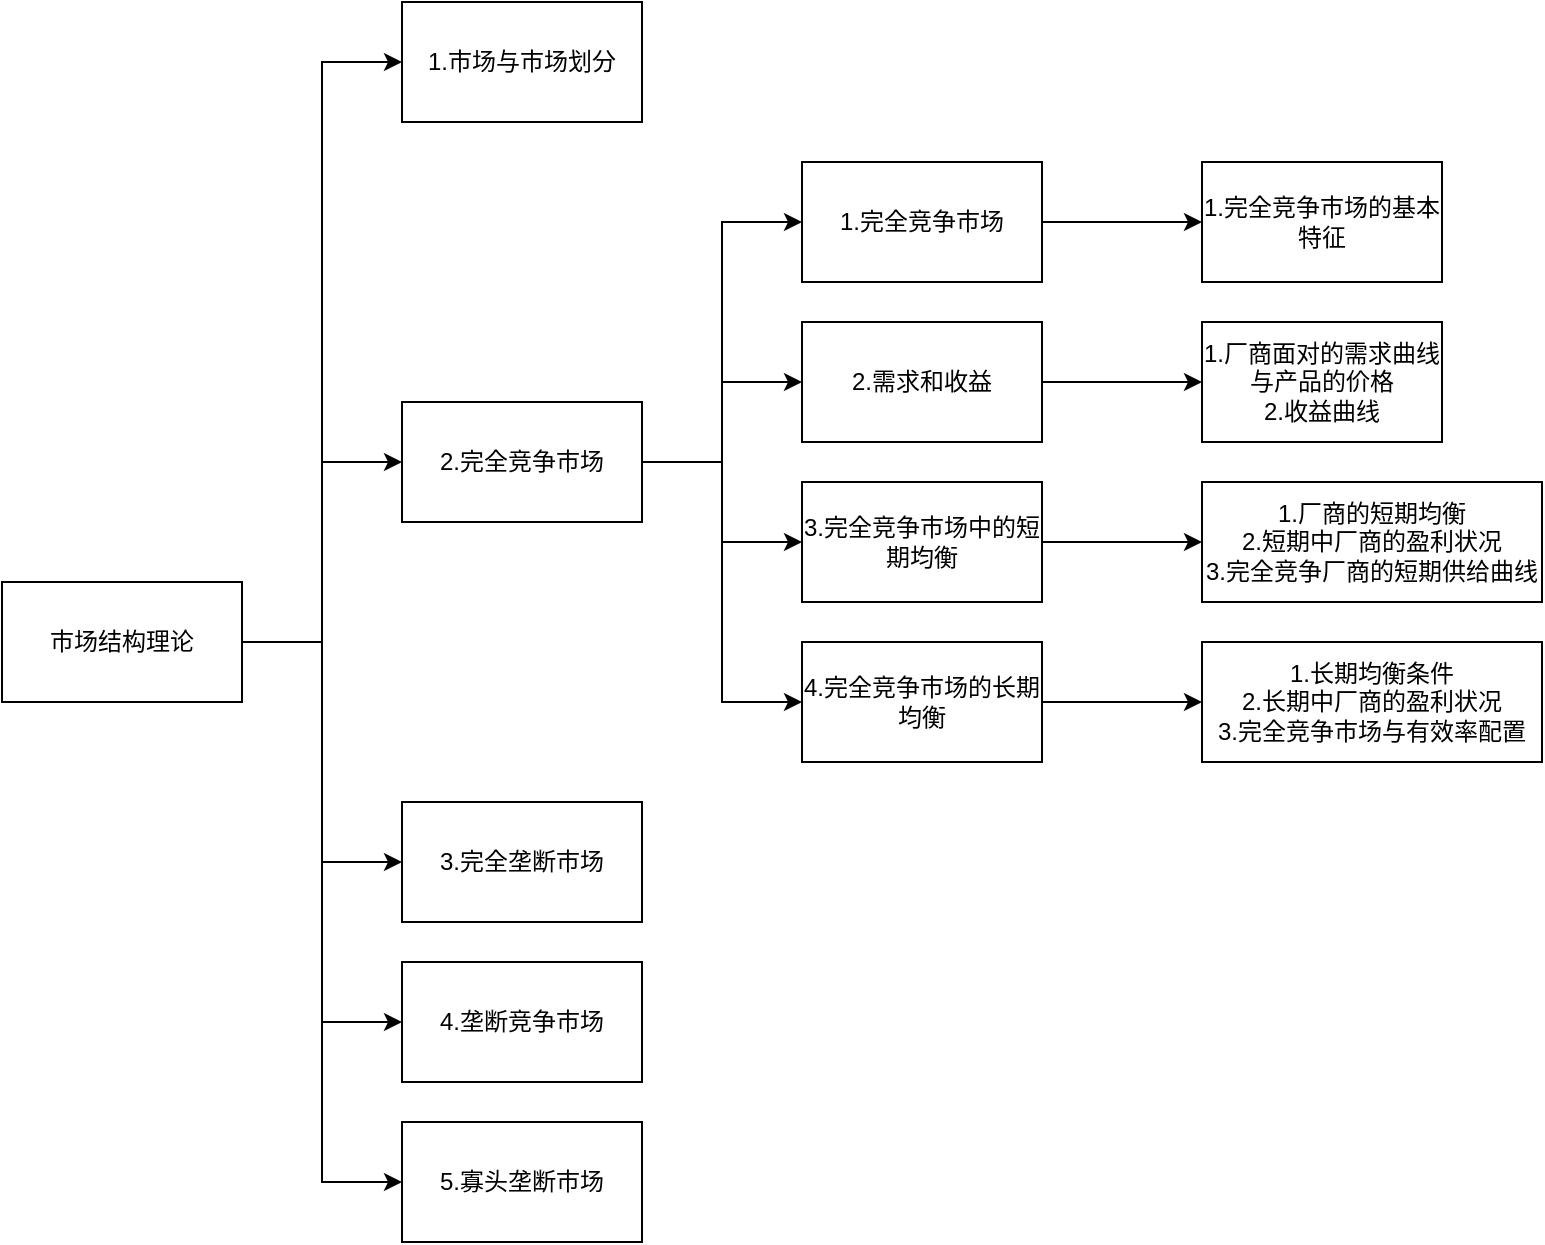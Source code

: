 <mxfile version="22.1.11" type="device">
  <diagram name="第 1 页" id="LbLHYrfMs61iux43dW0h">
    <mxGraphModel dx="954" dy="589" grid="1" gridSize="10" guides="1" tooltips="1" connect="1" arrows="1" fold="1" page="1" pageScale="1" pageWidth="827" pageHeight="1169" math="0" shadow="0">
      <root>
        <mxCell id="0" />
        <mxCell id="1" parent="0" />
        <mxCell id="JsexfxHilAh8iFjLhWHm-2" value="" style="edgeStyle=orthogonalEdgeStyle;rounded=0;orthogonalLoop=1;jettySize=auto;html=1;entryX=0;entryY=0.5;entryDx=0;entryDy=0;" parent="1" source="njytcRA9__mMUklmKUCp-1" target="JsexfxHilAh8iFjLhWHm-1" edge="1">
          <mxGeometry relative="1" as="geometry" />
        </mxCell>
        <mxCell id="JsexfxHilAh8iFjLhWHm-7" style="edgeStyle=orthogonalEdgeStyle;rounded=0;orthogonalLoop=1;jettySize=auto;html=1;entryX=0;entryY=0.5;entryDx=0;entryDy=0;" parent="1" source="njytcRA9__mMUklmKUCp-1" target="JsexfxHilAh8iFjLhWHm-6" edge="1">
          <mxGeometry relative="1" as="geometry" />
        </mxCell>
        <mxCell id="JsexfxHilAh8iFjLhWHm-8" style="edgeStyle=orthogonalEdgeStyle;rounded=0;orthogonalLoop=1;jettySize=auto;html=1;entryX=0;entryY=0.5;entryDx=0;entryDy=0;" parent="1" source="njytcRA9__mMUklmKUCp-1" target="JsexfxHilAh8iFjLhWHm-5" edge="1">
          <mxGeometry relative="1" as="geometry" />
        </mxCell>
        <mxCell id="JsexfxHilAh8iFjLhWHm-9" style="edgeStyle=orthogonalEdgeStyle;rounded=0;orthogonalLoop=1;jettySize=auto;html=1;entryX=0;entryY=0.5;entryDx=0;entryDy=0;" parent="1" source="njytcRA9__mMUklmKUCp-1" target="JsexfxHilAh8iFjLhWHm-4" edge="1">
          <mxGeometry relative="1" as="geometry" />
        </mxCell>
        <mxCell id="JsexfxHilAh8iFjLhWHm-10" style="edgeStyle=orthogonalEdgeStyle;rounded=0;orthogonalLoop=1;jettySize=auto;html=1;entryX=0;entryY=0.5;entryDx=0;entryDy=0;" parent="1" source="njytcRA9__mMUklmKUCp-1" target="JsexfxHilAh8iFjLhWHm-3" edge="1">
          <mxGeometry relative="1" as="geometry" />
        </mxCell>
        <mxCell id="njytcRA9__mMUklmKUCp-1" value="市场结构理论" style="rounded=0;whiteSpace=wrap;html=1;" parent="1" vertex="1">
          <mxGeometry x="40" y="330" width="120" height="60" as="geometry" />
        </mxCell>
        <mxCell id="JsexfxHilAh8iFjLhWHm-1" value="1.市场与市场划分" style="rounded=0;whiteSpace=wrap;html=1;" parent="1" vertex="1">
          <mxGeometry x="240" y="40" width="120" height="60" as="geometry" />
        </mxCell>
        <mxCell id="JsexfxHilAh8iFjLhWHm-3" value="5.寡头垄断市场" style="rounded=0;whiteSpace=wrap;html=1;" parent="1" vertex="1">
          <mxGeometry x="240" y="600" width="120" height="60" as="geometry" />
        </mxCell>
        <mxCell id="JsexfxHilAh8iFjLhWHm-4" value="4.垄断竞争市场" style="rounded=0;whiteSpace=wrap;html=1;" parent="1" vertex="1">
          <mxGeometry x="240" y="520" width="120" height="60" as="geometry" />
        </mxCell>
        <mxCell id="JsexfxHilAh8iFjLhWHm-5" value="3.完全垄断市场" style="rounded=0;whiteSpace=wrap;html=1;" parent="1" vertex="1">
          <mxGeometry x="240" y="440" width="120" height="60" as="geometry" />
        </mxCell>
        <mxCell id="JsexfxHilAh8iFjLhWHm-14" value="" style="edgeStyle=orthogonalEdgeStyle;rounded=0;orthogonalLoop=1;jettySize=auto;html=1;entryX=0;entryY=0.5;entryDx=0;entryDy=0;" parent="1" source="JsexfxHilAh8iFjLhWHm-6" target="JsexfxHilAh8iFjLhWHm-13" edge="1">
          <mxGeometry relative="1" as="geometry" />
        </mxCell>
        <mxCell id="JsexfxHilAh8iFjLhWHm-26" style="edgeStyle=orthogonalEdgeStyle;rounded=0;orthogonalLoop=1;jettySize=auto;html=1;entryX=0;entryY=0.5;entryDx=0;entryDy=0;" parent="1" source="JsexfxHilAh8iFjLhWHm-6" target="JsexfxHilAh8iFjLhWHm-23" edge="1">
          <mxGeometry relative="1" as="geometry" />
        </mxCell>
        <mxCell id="JsexfxHilAh8iFjLhWHm-27" style="edgeStyle=orthogonalEdgeStyle;rounded=0;orthogonalLoop=1;jettySize=auto;html=1;" parent="1" source="JsexfxHilAh8iFjLhWHm-6" target="JsexfxHilAh8iFjLhWHm-24" edge="1">
          <mxGeometry relative="1" as="geometry" />
        </mxCell>
        <mxCell id="JsexfxHilAh8iFjLhWHm-28" style="edgeStyle=orthogonalEdgeStyle;rounded=0;orthogonalLoop=1;jettySize=auto;html=1;entryX=0;entryY=0.5;entryDx=0;entryDy=0;" parent="1" source="JsexfxHilAh8iFjLhWHm-6" target="JsexfxHilAh8iFjLhWHm-25" edge="1">
          <mxGeometry relative="1" as="geometry" />
        </mxCell>
        <mxCell id="JsexfxHilAh8iFjLhWHm-6" value="2.完全竞争市场" style="rounded=0;whiteSpace=wrap;html=1;" parent="1" vertex="1">
          <mxGeometry x="240" y="240" width="120" height="60" as="geometry" />
        </mxCell>
        <mxCell id="JsexfxHilAh8iFjLhWHm-30" value="" style="edgeStyle=orthogonalEdgeStyle;rounded=0;orthogonalLoop=1;jettySize=auto;html=1;" parent="1" source="JsexfxHilAh8iFjLhWHm-13" target="JsexfxHilAh8iFjLhWHm-29" edge="1">
          <mxGeometry relative="1" as="geometry" />
        </mxCell>
        <mxCell id="JsexfxHilAh8iFjLhWHm-13" value="1.完全竞争市场" style="rounded=0;whiteSpace=wrap;html=1;" parent="1" vertex="1">
          <mxGeometry x="440" y="120" width="120" height="60" as="geometry" />
        </mxCell>
        <mxCell id="JsexfxHilAh8iFjLhWHm-32" value="" style="edgeStyle=orthogonalEdgeStyle;rounded=0;orthogonalLoop=1;jettySize=auto;html=1;" parent="1" source="JsexfxHilAh8iFjLhWHm-23" target="JsexfxHilAh8iFjLhWHm-31" edge="1">
          <mxGeometry relative="1" as="geometry" />
        </mxCell>
        <mxCell id="JsexfxHilAh8iFjLhWHm-23" value="2.需求和收益" style="rounded=0;whiteSpace=wrap;html=1;" parent="1" vertex="1">
          <mxGeometry x="440" y="200" width="120" height="60" as="geometry" />
        </mxCell>
        <mxCell id="JsexfxHilAh8iFjLhWHm-34" value="" style="edgeStyle=orthogonalEdgeStyle;rounded=0;orthogonalLoop=1;jettySize=auto;html=1;" parent="1" source="JsexfxHilAh8iFjLhWHm-24" target="JsexfxHilAh8iFjLhWHm-33" edge="1">
          <mxGeometry relative="1" as="geometry" />
        </mxCell>
        <mxCell id="JsexfxHilAh8iFjLhWHm-24" value="3.完全竞争市场中的短期均衡" style="rounded=0;whiteSpace=wrap;html=1;" parent="1" vertex="1">
          <mxGeometry x="440" y="280" width="120" height="60" as="geometry" />
        </mxCell>
        <mxCell id="JsexfxHilAh8iFjLhWHm-36" value="" style="edgeStyle=orthogonalEdgeStyle;rounded=0;orthogonalLoop=1;jettySize=auto;html=1;" parent="1" source="JsexfxHilAh8iFjLhWHm-25" target="JsexfxHilAh8iFjLhWHm-35" edge="1">
          <mxGeometry relative="1" as="geometry" />
        </mxCell>
        <mxCell id="JsexfxHilAh8iFjLhWHm-25" value="4.完全竞争市场的长期均衡" style="rounded=0;whiteSpace=wrap;html=1;" parent="1" vertex="1">
          <mxGeometry x="440" y="360" width="120" height="60" as="geometry" />
        </mxCell>
        <mxCell id="JsexfxHilAh8iFjLhWHm-29" value="1.完全竞争市场的基本特征" style="rounded=0;whiteSpace=wrap;html=1;" parent="1" vertex="1">
          <mxGeometry x="640" y="120" width="120" height="60" as="geometry" />
        </mxCell>
        <mxCell id="JsexfxHilAh8iFjLhWHm-31" value="&lt;div&gt;1.厂商面对的需求曲线与产品的价格&lt;/div&gt;&lt;div&gt;2.收益曲线&lt;/div&gt;" style="rounded=0;whiteSpace=wrap;html=1;" parent="1" vertex="1">
          <mxGeometry x="640" y="200" width="120" height="60" as="geometry" />
        </mxCell>
        <mxCell id="JsexfxHilAh8iFjLhWHm-33" value="&lt;div&gt;1.厂商的短期均衡&lt;/div&gt;&lt;div&gt;2.短期中厂商的盈利状况&lt;/div&gt;&lt;div&gt;3.完全竞争厂商的短期供给曲线&lt;/div&gt;" style="rounded=0;whiteSpace=wrap;html=1;" parent="1" vertex="1">
          <mxGeometry x="640" y="280" width="170" height="60" as="geometry" />
        </mxCell>
        <mxCell id="JsexfxHilAh8iFjLhWHm-35" value="&lt;div&gt;1.长期均衡条件&lt;/div&gt;&lt;div&gt;2.长期中厂商的盈利状况&lt;/div&gt;&lt;div&gt;3.完全竞争市场与有效率配置&lt;/div&gt;" style="rounded=0;whiteSpace=wrap;html=1;" parent="1" vertex="1">
          <mxGeometry x="640" y="360" width="170" height="60" as="geometry" />
        </mxCell>
      </root>
    </mxGraphModel>
  </diagram>
</mxfile>
